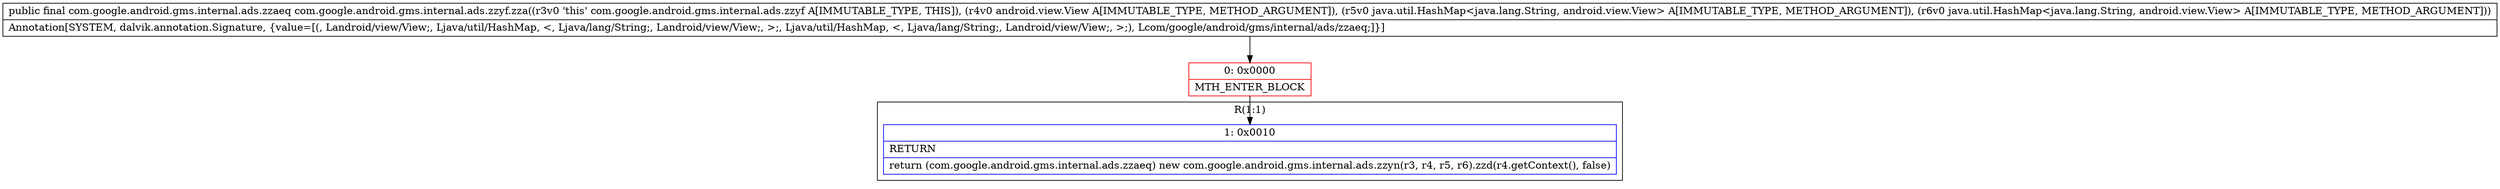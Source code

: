 digraph "CFG forcom.google.android.gms.internal.ads.zzyf.zza(Landroid\/view\/View;Ljava\/util\/HashMap;Ljava\/util\/HashMap;)Lcom\/google\/android\/gms\/internal\/ads\/zzaeq;" {
subgraph cluster_Region_2061795783 {
label = "R(1:1)";
node [shape=record,color=blue];
Node_1 [shape=record,label="{1\:\ 0x0010|RETURN\l|return (com.google.android.gms.internal.ads.zzaeq) new com.google.android.gms.internal.ads.zzyn(r3, r4, r5, r6).zzd(r4.getContext(), false)\l}"];
}
Node_0 [shape=record,color=red,label="{0\:\ 0x0000|MTH_ENTER_BLOCK\l}"];
MethodNode[shape=record,label="{public final com.google.android.gms.internal.ads.zzaeq com.google.android.gms.internal.ads.zzyf.zza((r3v0 'this' com.google.android.gms.internal.ads.zzyf A[IMMUTABLE_TYPE, THIS]), (r4v0 android.view.View A[IMMUTABLE_TYPE, METHOD_ARGUMENT]), (r5v0 java.util.HashMap\<java.lang.String, android.view.View\> A[IMMUTABLE_TYPE, METHOD_ARGUMENT]), (r6v0 java.util.HashMap\<java.lang.String, android.view.View\> A[IMMUTABLE_TYPE, METHOD_ARGUMENT]))  | Annotation[SYSTEM, dalvik.annotation.Signature, \{value=[(, Landroid\/view\/View;, Ljava\/util\/HashMap, \<, Ljava\/lang\/String;, Landroid\/view\/View;, \>;, Ljava\/util\/HashMap, \<, Ljava\/lang\/String;, Landroid\/view\/View;, \>;), Lcom\/google\/android\/gms\/internal\/ads\/zzaeq;]\}]\l}"];
MethodNode -> Node_0;
Node_0 -> Node_1;
}

